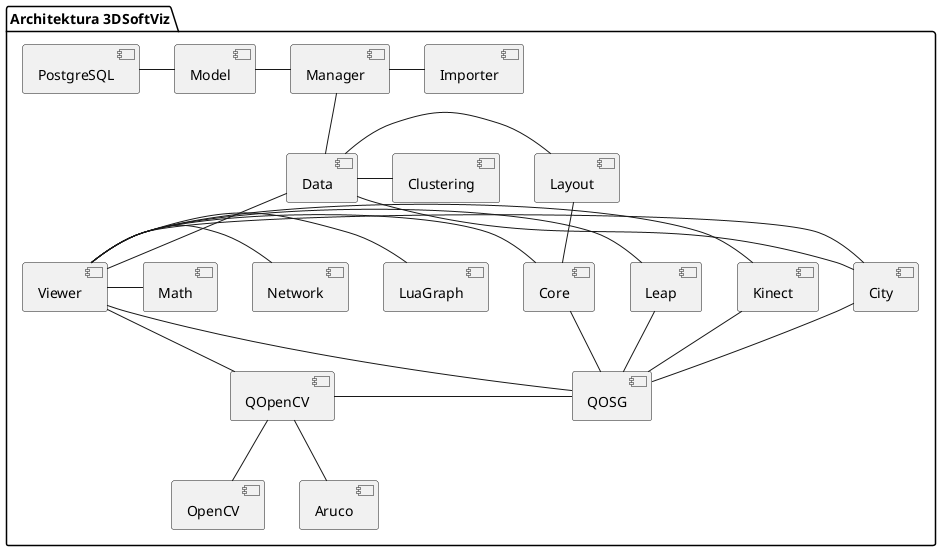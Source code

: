 @startuml
package "Architektura 3DSoftViz" {

[Manager] -left- [Model]
[Model] -left- [PostgreSQL]
[Manager] - [Importer]
[Manager] -down- [Data]
[Data] -left- [Layout]
[Data] - [Clustering]
[Data] -down- [Viewer]
[Viewer] -left- [Core]
[Layout] -down- [Core]
[Core] -down- [QOSG]
[QOSG] -up- [Viewer]
[Viewer] -down- [QOpenCV]
[QOSG] - [QOpenCV]
[QOpenCV] -down- [OpenCV]
[QOpenCV] -down- [Aruco]
[Viewer] - [LuaGraph]
[Viewer] - [Network]
[Math] -left- [Viewer]
[Kinect] -left- [Viewer]
[Viewer] - [Leap]
[Leap] -down- [QOSG]
[Kinect] -down- [QOSG]

[City] -left- [Viewer]
[City] -down- [QOSG]
[City] -up- [Data]

}
@enduml